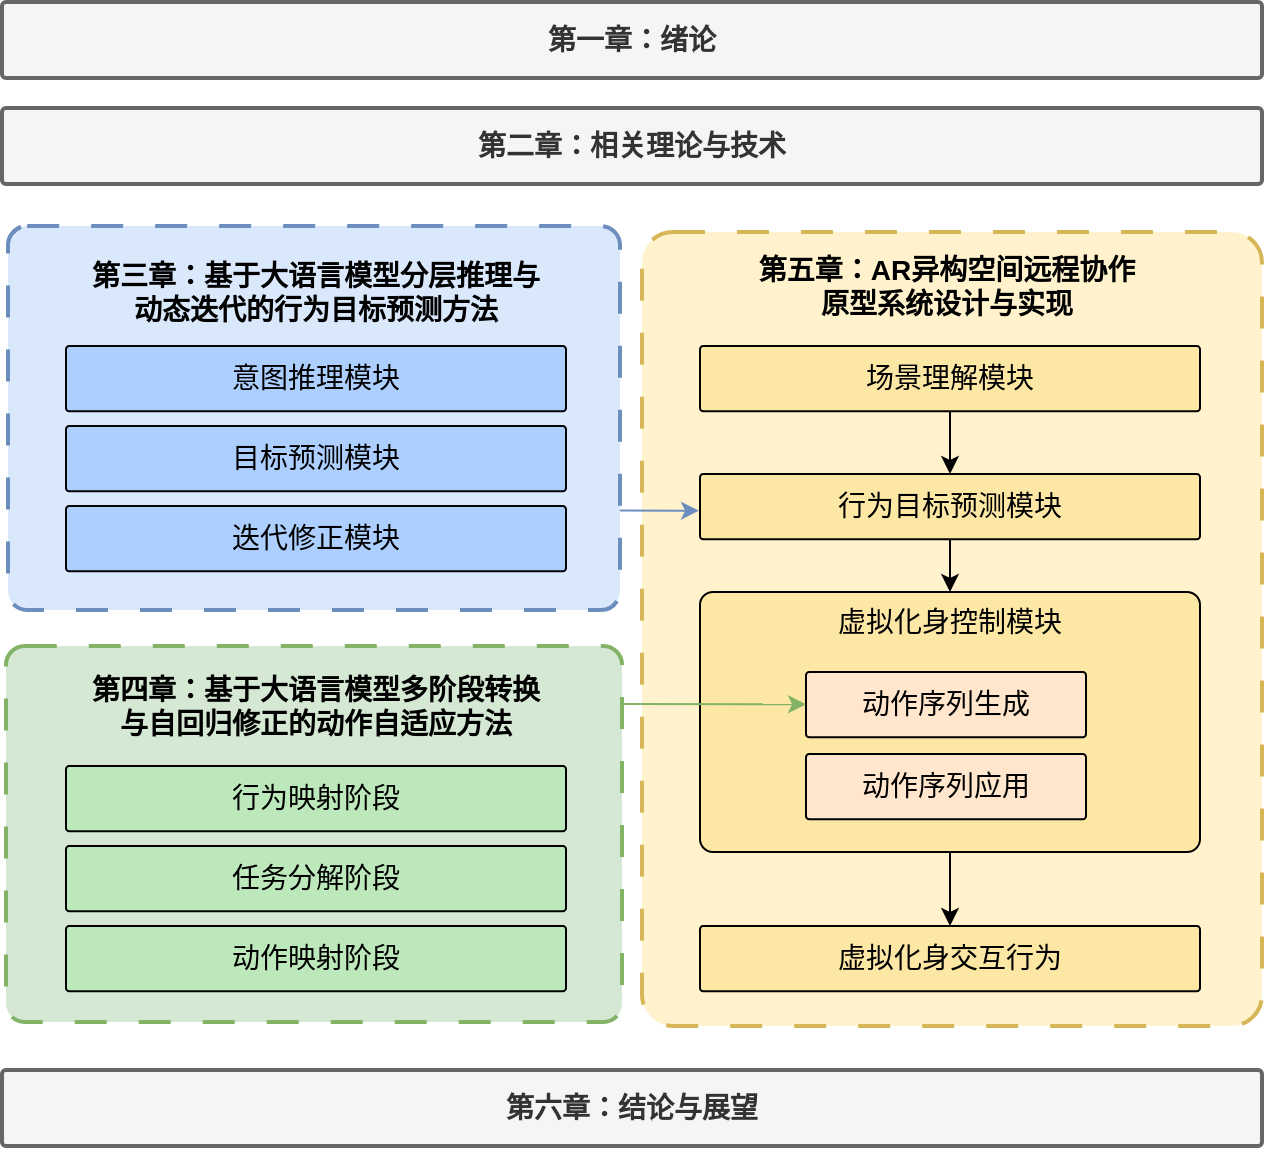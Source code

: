 <mxfile version="26.2.12">
  <diagram name="第 1 页" id="Rp2rsCXFwbFjOdIYdiTL">
    <mxGraphModel dx="1420" dy="965" grid="1" gridSize="10" guides="1" tooltips="1" connect="1" arrows="1" fold="1" page="1" pageScale="1" pageWidth="827" pageHeight="1169" math="0" shadow="0">
      <root>
        <mxCell id="0" />
        <mxCell id="1" parent="0" />
        <mxCell id="v99l4wf4AxJnUkTAbzBe-2" value="" style="rounded=1;arcSize=5;whiteSpace=wrap;html=1;fillColor=#dae8fc;strokeWidth=2;strokeColor=#6c8ebf;dashed=1;dashPattern=8 8;" parent="1" vertex="1">
          <mxGeometry x="123" y="228" width="306" height="192" as="geometry" />
        </mxCell>
        <mxCell id="v99l4wf4AxJnUkTAbzBe-4" value="&lt;font style=&quot;font-size: 14px;&quot;&gt;&lt;b style=&quot;&quot;&gt;&lt;span&gt;&lt;br&gt;&lt;span style=&quot;font-family: Helvetica; font-style: normal; font-variant-ligatures: normal; font-variant-caps: normal; letter-spacing: normal; orphans: 2; text-align: center; text-indent: 0px; text-transform: none; widows: 2; word-spacing: 0px; -webkit-text-stroke-width: 0px; white-space: normal; text-decoration-thickness: initial; text-decoration-style: initial; text-decoration-color: initial; float: none; display: inline !important;&quot;&gt;第三章：基于大语言模型分层推理与动态迭代的行为目标预测方法&lt;/span&gt;&lt;/span&gt;&lt;br&gt;&lt;/b&gt;&lt;/font&gt;" style="text;html=1;align=center;verticalAlign=middle;whiteSpace=wrap;rounded=0;fontColor=default;strokeWidth=2;" parent="1" vertex="1">
          <mxGeometry x="161" y="238" width="232" height="30" as="geometry" />
        </mxCell>
        <mxCell id="v99l4wf4AxJnUkTAbzBe-6" value="&lt;font style=&quot;font-size: 14px;&quot;&gt;意图推理模块&lt;/font&gt;" style="rounded=1;arcSize=5;whiteSpace=wrap;html=1;strokeWidth=1;fillColor=light-dark(#adcfff, #1d293b);strokeColor=#000000;" parent="1" vertex="1">
          <mxGeometry x="152" y="288" width="250" height="32.63" as="geometry" />
        </mxCell>
        <mxCell id="v99l4wf4AxJnUkTAbzBe-7" value="&lt;font style=&quot;font-size: 14px;&quot;&gt;目标预测模块&lt;/font&gt;" style="rounded=1;arcSize=5;whiteSpace=wrap;html=1;strokeWidth=1;strokeColor=#000000;align=center;verticalAlign=middle;fontFamily=Helvetica;fontSize=12;fontColor=default;fillColor=light-dark(#adcfff, #1d293b);" parent="1" vertex="1">
          <mxGeometry x="152" y="328" width="250" height="32.63" as="geometry" />
        </mxCell>
        <mxCell id="v99l4wf4AxJnUkTAbzBe-8" value="&lt;font style=&quot;font-size: 14px;&quot;&gt;迭代修正模块&lt;/font&gt;" style="rounded=1;arcSize=5;whiteSpace=wrap;html=1;strokeWidth=1;strokeColor=#000000;align=center;verticalAlign=middle;fontFamily=Helvetica;fontSize=12;fontColor=default;fillColor=light-dark(#adcfff, #1d293b);" parent="1" vertex="1">
          <mxGeometry x="152" y="368" width="250" height="32.63" as="geometry" />
        </mxCell>
        <mxCell id="v99l4wf4AxJnUkTAbzBe-9" value="" style="rounded=1;arcSize=5;whiteSpace=wrap;html=1;fillColor=#d5e8d4;strokeWidth=2;strokeColor=#82b366;dashed=1;dashPattern=8 8;" parent="1" vertex="1">
          <mxGeometry x="122" y="438" width="308" height="188" as="geometry" />
        </mxCell>
        <mxCell id="v99l4wf4AxJnUkTAbzBe-10" value="&lt;font style=&quot;font-size: 14px;&quot;&gt;&lt;b style=&quot;&quot;&gt;&lt;span&gt;&lt;br&gt;&lt;span style=&quot;font-family: Helvetica; font-style: normal; font-variant-ligatures: normal; font-variant-caps: normal; letter-spacing: normal; orphans: 2; text-align: center; text-indent: 0px; text-transform: none; widows: 2; word-spacing: 0px; -webkit-text-stroke-width: 0px; white-space: normal; text-decoration-thickness: initial; text-decoration-style: initial; text-decoration-color: initial; float: none; display: inline !important;&quot;&gt;第四章：基于大语言模型多阶段转换与自回归修正的动作自适应方法&lt;/span&gt;&lt;/span&gt;&lt;br&gt;&lt;/b&gt;&lt;/font&gt;" style="text;html=1;align=center;verticalAlign=middle;whiteSpace=wrap;rounded=0;fontColor=default;strokeWidth=2;" parent="1" vertex="1">
          <mxGeometry x="158" y="445" width="238" height="30" as="geometry" />
        </mxCell>
        <mxCell id="v99l4wf4AxJnUkTAbzBe-11" value="&lt;font style=&quot;font-size: 14px;&quot;&gt;行为映射阶段&lt;/font&gt;" style="rounded=1;arcSize=5;whiteSpace=wrap;html=1;strokeWidth=1;fillColor=light-dark(#bde8bb, #1f2f1e);strokeColor=#000000;" parent="1" vertex="1">
          <mxGeometry x="152" y="498" width="250" height="32.63" as="geometry" />
        </mxCell>
        <mxCell id="v99l4wf4AxJnUkTAbzBe-12" value="&lt;font style=&quot;font-size: 14px;&quot;&gt;任务分解阶段&lt;/font&gt;" style="rounded=1;arcSize=5;whiteSpace=wrap;html=1;strokeWidth=1;strokeColor=#000000;align=center;verticalAlign=middle;fontFamily=Helvetica;fontSize=12;fontColor=default;fillColor=light-dark(#bde8bb, #1f2f1e);" parent="1" vertex="1">
          <mxGeometry x="152" y="538" width="250" height="32.63" as="geometry" />
        </mxCell>
        <mxCell id="v99l4wf4AxJnUkTAbzBe-13" value="&lt;font style=&quot;font-size: 14px;&quot;&gt;动作映射阶段&lt;/font&gt;" style="rounded=1;arcSize=5;whiteSpace=wrap;html=1;strokeWidth=1;strokeColor=#000000;align=center;verticalAlign=middle;fontFamily=Helvetica;fontSize=12;fontColor=default;fillColor=light-dark(#bde8bb, #1f2f1e);" parent="1" vertex="1">
          <mxGeometry x="152" y="578" width="250" height="32.63" as="geometry" />
        </mxCell>
        <mxCell id="v99l4wf4AxJnUkTAbzBe-14" value="" style="rounded=1;arcSize=5;whiteSpace=wrap;html=1;fillColor=#fff2cc;strokeWidth=2;strokeColor=#d6b656;dashed=1;dashPattern=8 8;" parent="1" vertex="1">
          <mxGeometry x="440" y="231" width="310" height="397" as="geometry" />
        </mxCell>
        <mxCell id="v99l4wf4AxJnUkTAbzBe-15" value="&lt;font style=&quot;&quot;&gt;&lt;font style=&quot;font-size: 14px;&quot;&gt;&lt;b style=&quot;&quot;&gt;&lt;br&gt;&lt;span style=&quot;font-family: Helvetica; font-style: normal; font-variant-ligatures: normal; font-variant-caps: normal; letter-spacing: normal; orphans: 2; text-align: center; text-indent: 0px; text-transform: none; widows: 2; word-spacing: 0px; -webkit-text-stroke-width: 0px; white-space: normal; text-decoration-thickness: initial; text-decoration-style: initial; text-decoration-color: initial; float: none; display: inline !important;&quot;&gt;第五章：&lt;/span&gt;&lt;/b&gt;&lt;font style=&quot;&quot; face=&quot;Helvetica&quot;&gt;&lt;b style=&quot;&quot;&gt;&lt;span style=&quot;line-height: 120%;&quot; lang=&quot;EN-US&quot;&gt;AR异构空间&lt;/span&gt;&lt;span style=&quot;line-height: 120%;&quot;&gt;远程协作原型系统设计与实现&lt;/span&gt;&lt;/b&gt;&lt;/font&gt;&lt;/font&gt;&lt;b style=&quot;font-size: 14px;&quot;&gt;&lt;br&gt;&lt;/b&gt;&lt;/font&gt;" style="text;html=1;align=center;verticalAlign=middle;whiteSpace=wrap;rounded=0;fontColor=default;strokeWidth=2;" parent="1" vertex="1">
          <mxGeometry x="492.5" y="235" width="199" height="30" as="geometry" />
        </mxCell>
        <mxCell id="v99l4wf4AxJnUkTAbzBe-16" value="&lt;font style=&quot;font-size: 14px;&quot;&gt;场景理解模块&lt;/font&gt;" style="rounded=1;arcSize=5;whiteSpace=wrap;html=1;strokeWidth=1;fillColor=light-dark(#fde7a5, #281d00);strokeColor=#000000;align=center;verticalAlign=middle;fontFamily=Helvetica;fontSize=12;" parent="1" vertex="1">
          <mxGeometry x="469" y="288" width="250" height="32.63" as="geometry" />
        </mxCell>
        <mxCell id="v99l4wf4AxJnUkTAbzBe-25" value="" style="edgeStyle=orthogonalEdgeStyle;rounded=0;orthogonalLoop=1;jettySize=auto;html=1;entryX=0.5;entryY=0;entryDx=0;entryDy=0;fillColor=#dae8fc;strokeColor=#000000;strokeWidth=1;" parent="1" source="v99l4wf4AxJnUkTAbzBe-17" target="v99l4wf4AxJnUkTAbzBe-19" edge="1">
          <mxGeometry relative="1" as="geometry" />
        </mxCell>
        <mxCell id="v99l4wf4AxJnUkTAbzBe-17" value="&lt;font style=&quot;font-size: 14px;&quot;&gt;行为目标预测模块&lt;/font&gt;" style="rounded=1;arcSize=5;whiteSpace=wrap;html=1;strokeWidth=1;fillColor=light-dark(#fde7a5, #281d00);strokeColor=#000000;align=center;verticalAlign=middle;fontFamily=Helvetica;fontSize=12;fontColor=default;" parent="1" vertex="1">
          <mxGeometry x="469" y="352" width="250" height="32.63" as="geometry" />
        </mxCell>
        <mxCell id="LXKdXX4DEX2jBSqxD1To-5" style="edgeStyle=orthogonalEdgeStyle;rounded=0;orthogonalLoop=1;jettySize=auto;html=1;exitX=0.5;exitY=1;exitDx=0;exitDy=0;" edge="1" parent="1" source="v99l4wf4AxJnUkTAbzBe-18" target="v99l4wf4AxJnUkTAbzBe-32">
          <mxGeometry relative="1" as="geometry" />
        </mxCell>
        <mxCell id="v99l4wf4AxJnUkTAbzBe-18" value="" style="rounded=1;arcSize=5;whiteSpace=wrap;html=1;strokeWidth=1;fillColor=light-dark(#fde7a5, #281d00);strokeColor=#000000;align=center;verticalAlign=middle;fontFamily=Helvetica;fontSize=12;fontColor=default;" parent="1" vertex="1">
          <mxGeometry x="469" y="411" width="250" height="130" as="geometry" />
        </mxCell>
        <mxCell id="v99l4wf4AxJnUkTAbzBe-19" value="&lt;span style=&quot;font-size: 14px;&quot;&gt;虚拟化身控制模块&lt;/span&gt;" style="text;html=1;align=center;verticalAlign=middle;whiteSpace=wrap;rounded=0;strokeWidth=2;" parent="1" vertex="1">
          <mxGeometry x="489" y="411" width="210" height="30" as="geometry" />
        </mxCell>
        <mxCell id="v99l4wf4AxJnUkTAbzBe-20" value="&lt;font style=&quot;font-size: 14px;&quot;&gt;动作序列生成&lt;/font&gt;" style="rounded=1;arcSize=5;whiteSpace=wrap;html=1;fillColor=#ffe6cc;strokeColor=#000000;strokeWidth=1;" parent="1" vertex="1">
          <mxGeometry x="522" y="451" width="140" height="32.63" as="geometry" />
        </mxCell>
        <mxCell id="v99l4wf4AxJnUkTAbzBe-21" value="&lt;font style=&quot;font-size: 14px;&quot;&gt;动作序列应用&lt;/font&gt;" style="rounded=1;arcSize=5;whiteSpace=wrap;html=1;fillColor=#ffe6cc;strokeColor=#000000;strokeWidth=1;" parent="1" vertex="1">
          <mxGeometry x="522" y="492" width="140" height="32.63" as="geometry" />
        </mxCell>
        <mxCell id="v99l4wf4AxJnUkTAbzBe-26" value="" style="edgeStyle=orthogonalEdgeStyle;rounded=0;orthogonalLoop=1;jettySize=auto;html=1;exitX=0.5;exitY=1;exitDx=0;exitDy=0;fillColor=#dae8fc;strokeColor=#000000;strokeWidth=1;" parent="1" source="v99l4wf4AxJnUkTAbzBe-16" target="v99l4wf4AxJnUkTAbzBe-17" edge="1">
          <mxGeometry relative="1" as="geometry">
            <mxPoint x="604" y="374" as="sourcePoint" />
            <mxPoint x="604" y="421" as="targetPoint" />
          </mxGeometry>
        </mxCell>
        <mxCell id="v99l4wf4AxJnUkTAbzBe-32" value="&lt;span style=&quot;font-size: 14px;&quot;&gt;虚拟化身交互行为&lt;/span&gt;" style="rounded=1;arcSize=5;whiteSpace=wrap;html=1;strokeWidth=1;fillColor=light-dark(#fde7a5, #281d00);strokeColor=#000000;align=center;verticalAlign=middle;fontFamily=Helvetica;fontSize=12;fontColor=default;" parent="1" vertex="1">
          <mxGeometry x="469" y="578" width="250" height="32.63" as="geometry" />
        </mxCell>
        <mxCell id="ZX3RhRfQPtiYkJysBPXW-1" value="&lt;b style=&quot;font-size: 14px;&quot;&gt;第六章：结论与展望&lt;/b&gt;" style="rounded=1;arcSize=5;whiteSpace=wrap;html=1;fillColor=#f5f5f5;strokeWidth=2;fontColor=#333333;strokeColor=#666666;" parent="1" vertex="1">
          <mxGeometry x="120" y="650" width="630" height="38" as="geometry" />
        </mxCell>
        <mxCell id="ZX3RhRfQPtiYkJysBPXW-3" value="&lt;b style=&quot;font-size: 14px;&quot;&gt;第二章：相关理论与技术&lt;/b&gt;" style="rounded=1;arcSize=5;whiteSpace=wrap;html=1;fillColor=#f5f5f5;strokeWidth=2;fontColor=#333333;strokeColor=#666666;" parent="1" vertex="1">
          <mxGeometry x="120" y="169" width="630" height="38" as="geometry" />
        </mxCell>
        <mxCell id="ZX3RhRfQPtiYkJysBPXW-4" value="&lt;b style=&quot;font-size: 14px;&quot;&gt;第一章：绪论&lt;/b&gt;" style="rounded=1;arcSize=5;whiteSpace=wrap;html=1;fillColor=#f5f5f5;strokeWidth=2;fontColor=#333333;strokeColor=#666666;" parent="1" vertex="1">
          <mxGeometry x="120" y="116" width="630" height="38" as="geometry" />
        </mxCell>
        <mxCell id="LXKdXX4DEX2jBSqxD1To-2" value="" style="endArrow=classic;html=1;rounded=0;exitX=1;exitY=0.741;exitDx=0;exitDy=0;entryX=-0.002;entryY=0.562;entryDx=0;entryDy=0;entryPerimeter=0;exitPerimeter=0;strokeWidth=1;fillColor=#dae8fc;strokeColor=#6c8ebf;" edge="1" parent="1" source="v99l4wf4AxJnUkTAbzBe-2" target="v99l4wf4AxJnUkTAbzBe-17">
          <mxGeometry width="50" height="50" relative="1" as="geometry">
            <mxPoint x="386" y="511" as="sourcePoint" />
            <mxPoint x="436" y="461" as="targetPoint" />
          </mxGeometry>
        </mxCell>
        <mxCell id="LXKdXX4DEX2jBSqxD1To-3" value="" style="endArrow=classic;html=1;rounded=0;strokeWidth=1;fillColor=#d5e8d4;strokeColor=#82b366;" edge="1" parent="1" target="v99l4wf4AxJnUkTAbzBe-20">
          <mxGeometry width="50" height="50" relative="1" as="geometry">
            <mxPoint x="430" y="467" as="sourcePoint" />
            <mxPoint x="469" y="467.03" as="targetPoint" />
          </mxGeometry>
        </mxCell>
      </root>
    </mxGraphModel>
  </diagram>
</mxfile>
